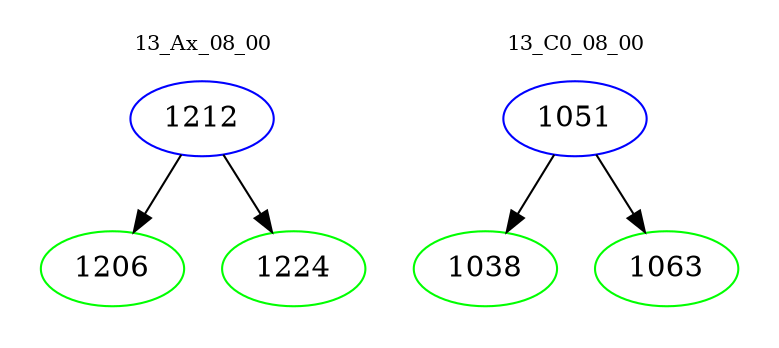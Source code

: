 digraph{
subgraph cluster_0 {
color = white
label = "13_Ax_08_00";
fontsize=10;
T0_1212 [label="1212", color="blue"]
T0_1212 -> T0_1206 [color="black"]
T0_1206 [label="1206", color="green"]
T0_1212 -> T0_1224 [color="black"]
T0_1224 [label="1224", color="green"]
}
subgraph cluster_1 {
color = white
label = "13_C0_08_00";
fontsize=10;
T1_1051 [label="1051", color="blue"]
T1_1051 -> T1_1038 [color="black"]
T1_1038 [label="1038", color="green"]
T1_1051 -> T1_1063 [color="black"]
T1_1063 [label="1063", color="green"]
}
}
